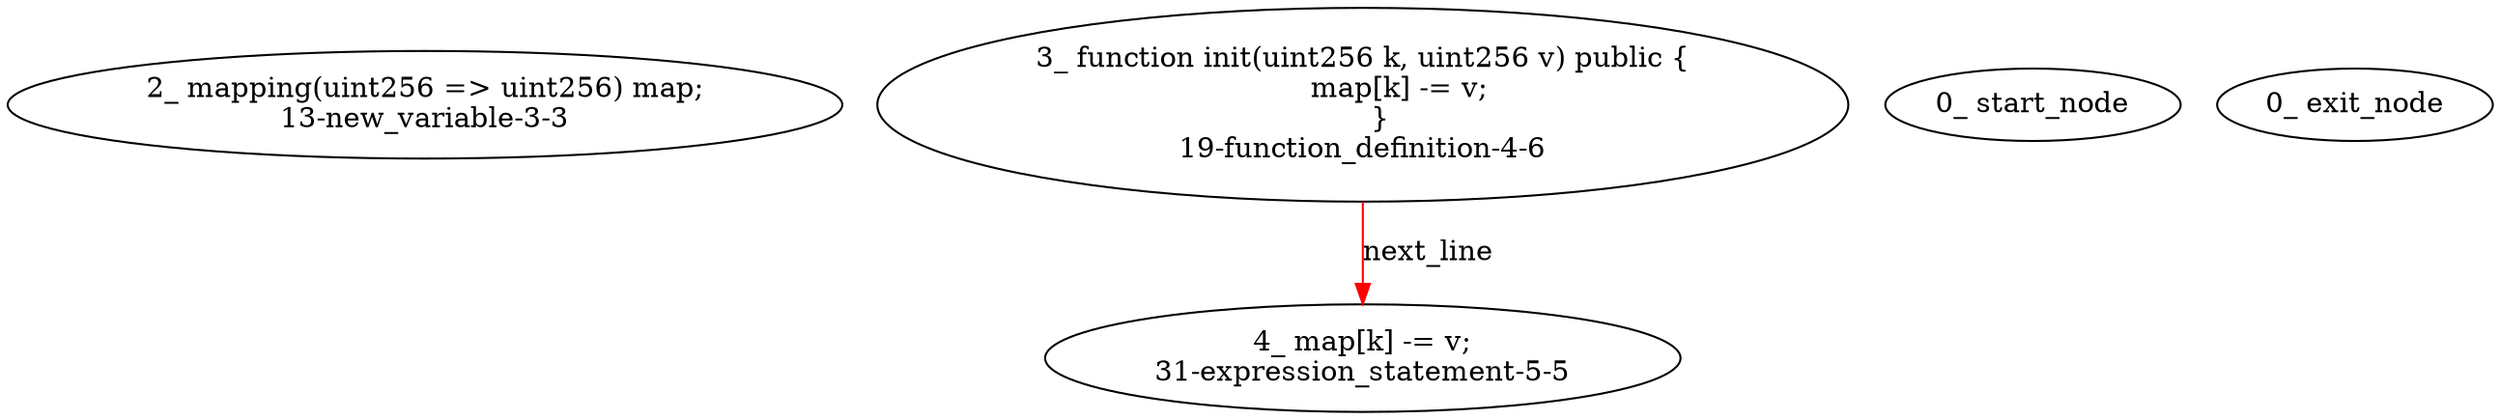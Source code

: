 digraph  {
13 [label="2_ mapping(uint256 => uint256) map;\n13-new_variable-3-3", method="", type_label=new_variable];
19 [label="3_ function init(uint256 k, uint256 v) public {\n        map[k] -= v;\n    }\n19-function_definition-4-6", method="init(uint256 k,uint256 v)", type_label=function_definition];
31 [label="4_ map[k] -= v;\n31-expression_statement-5-5", method="init(uint256 k,uint256 v)", type_label=expression_statement];
1 [label="0_ start_node", method="", type_label=start];
2 [label="0_ exit_node", method="", type_label=exit];
19 -> 31  [color=red, controlflow_type=next_line, edge_type=CFG_edge, key=0, label=next_line];
}
